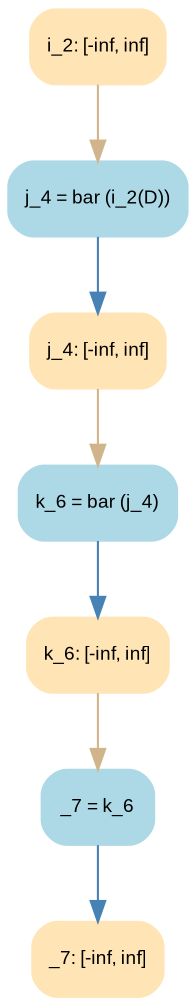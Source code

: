 digraph t7_foo_ConstraintGraph { 
	center=true
	labelloc=top
	fontname=Arial
	fontsize=12
	edge[fontname=Arial, fontsize=10]
	node[fontname=Arial, fontsize=9]

		Node_0 -> Node_1 [color=steelblue]
		Node_2 -> Node_3 [color=steelblue]
		Node_4 -> Node_5 [color=steelblue]
		Node_5 -> Node_2 [color=tan]
		Node_6 -> Node_4 [color=tan]
		Node_3 -> Node_0 [color=tan]

	Node_0 [fillcolor=lightblue, color=lightblue, shape=Mrecord, style=filled, label="{ _7 = k_6 }"]
	Node_2 [fillcolor=lightblue, color=lightblue, shape=Mrecord, style=filled, label="{ k_6 = bar (j_4) }"]
	Node_4 [fillcolor=lightblue, color=lightblue, shape=Mrecord, style=filled, label="{ j_4 = bar (i_2(D)) }"]
	Node_1 [fillcolor=moccasin, color=moccasin, shape=Mrecord, style=filled, label="{ _7: \[-inf, inf\] }"]
	Node_5 [fillcolor=moccasin, color=moccasin, shape=Mrecord, style=filled, label="{ j_4: \[-inf, inf\] }"]
	Node_6 [fillcolor=moccasin, color=moccasin, shape=Mrecord, style=filled, label="{ i_2: \[-inf, inf\] }"]
	Node_3 [fillcolor=moccasin, color=moccasin, shape=Mrecord, style=filled, label="{ k_6: \[-inf, inf\] }"]
}
